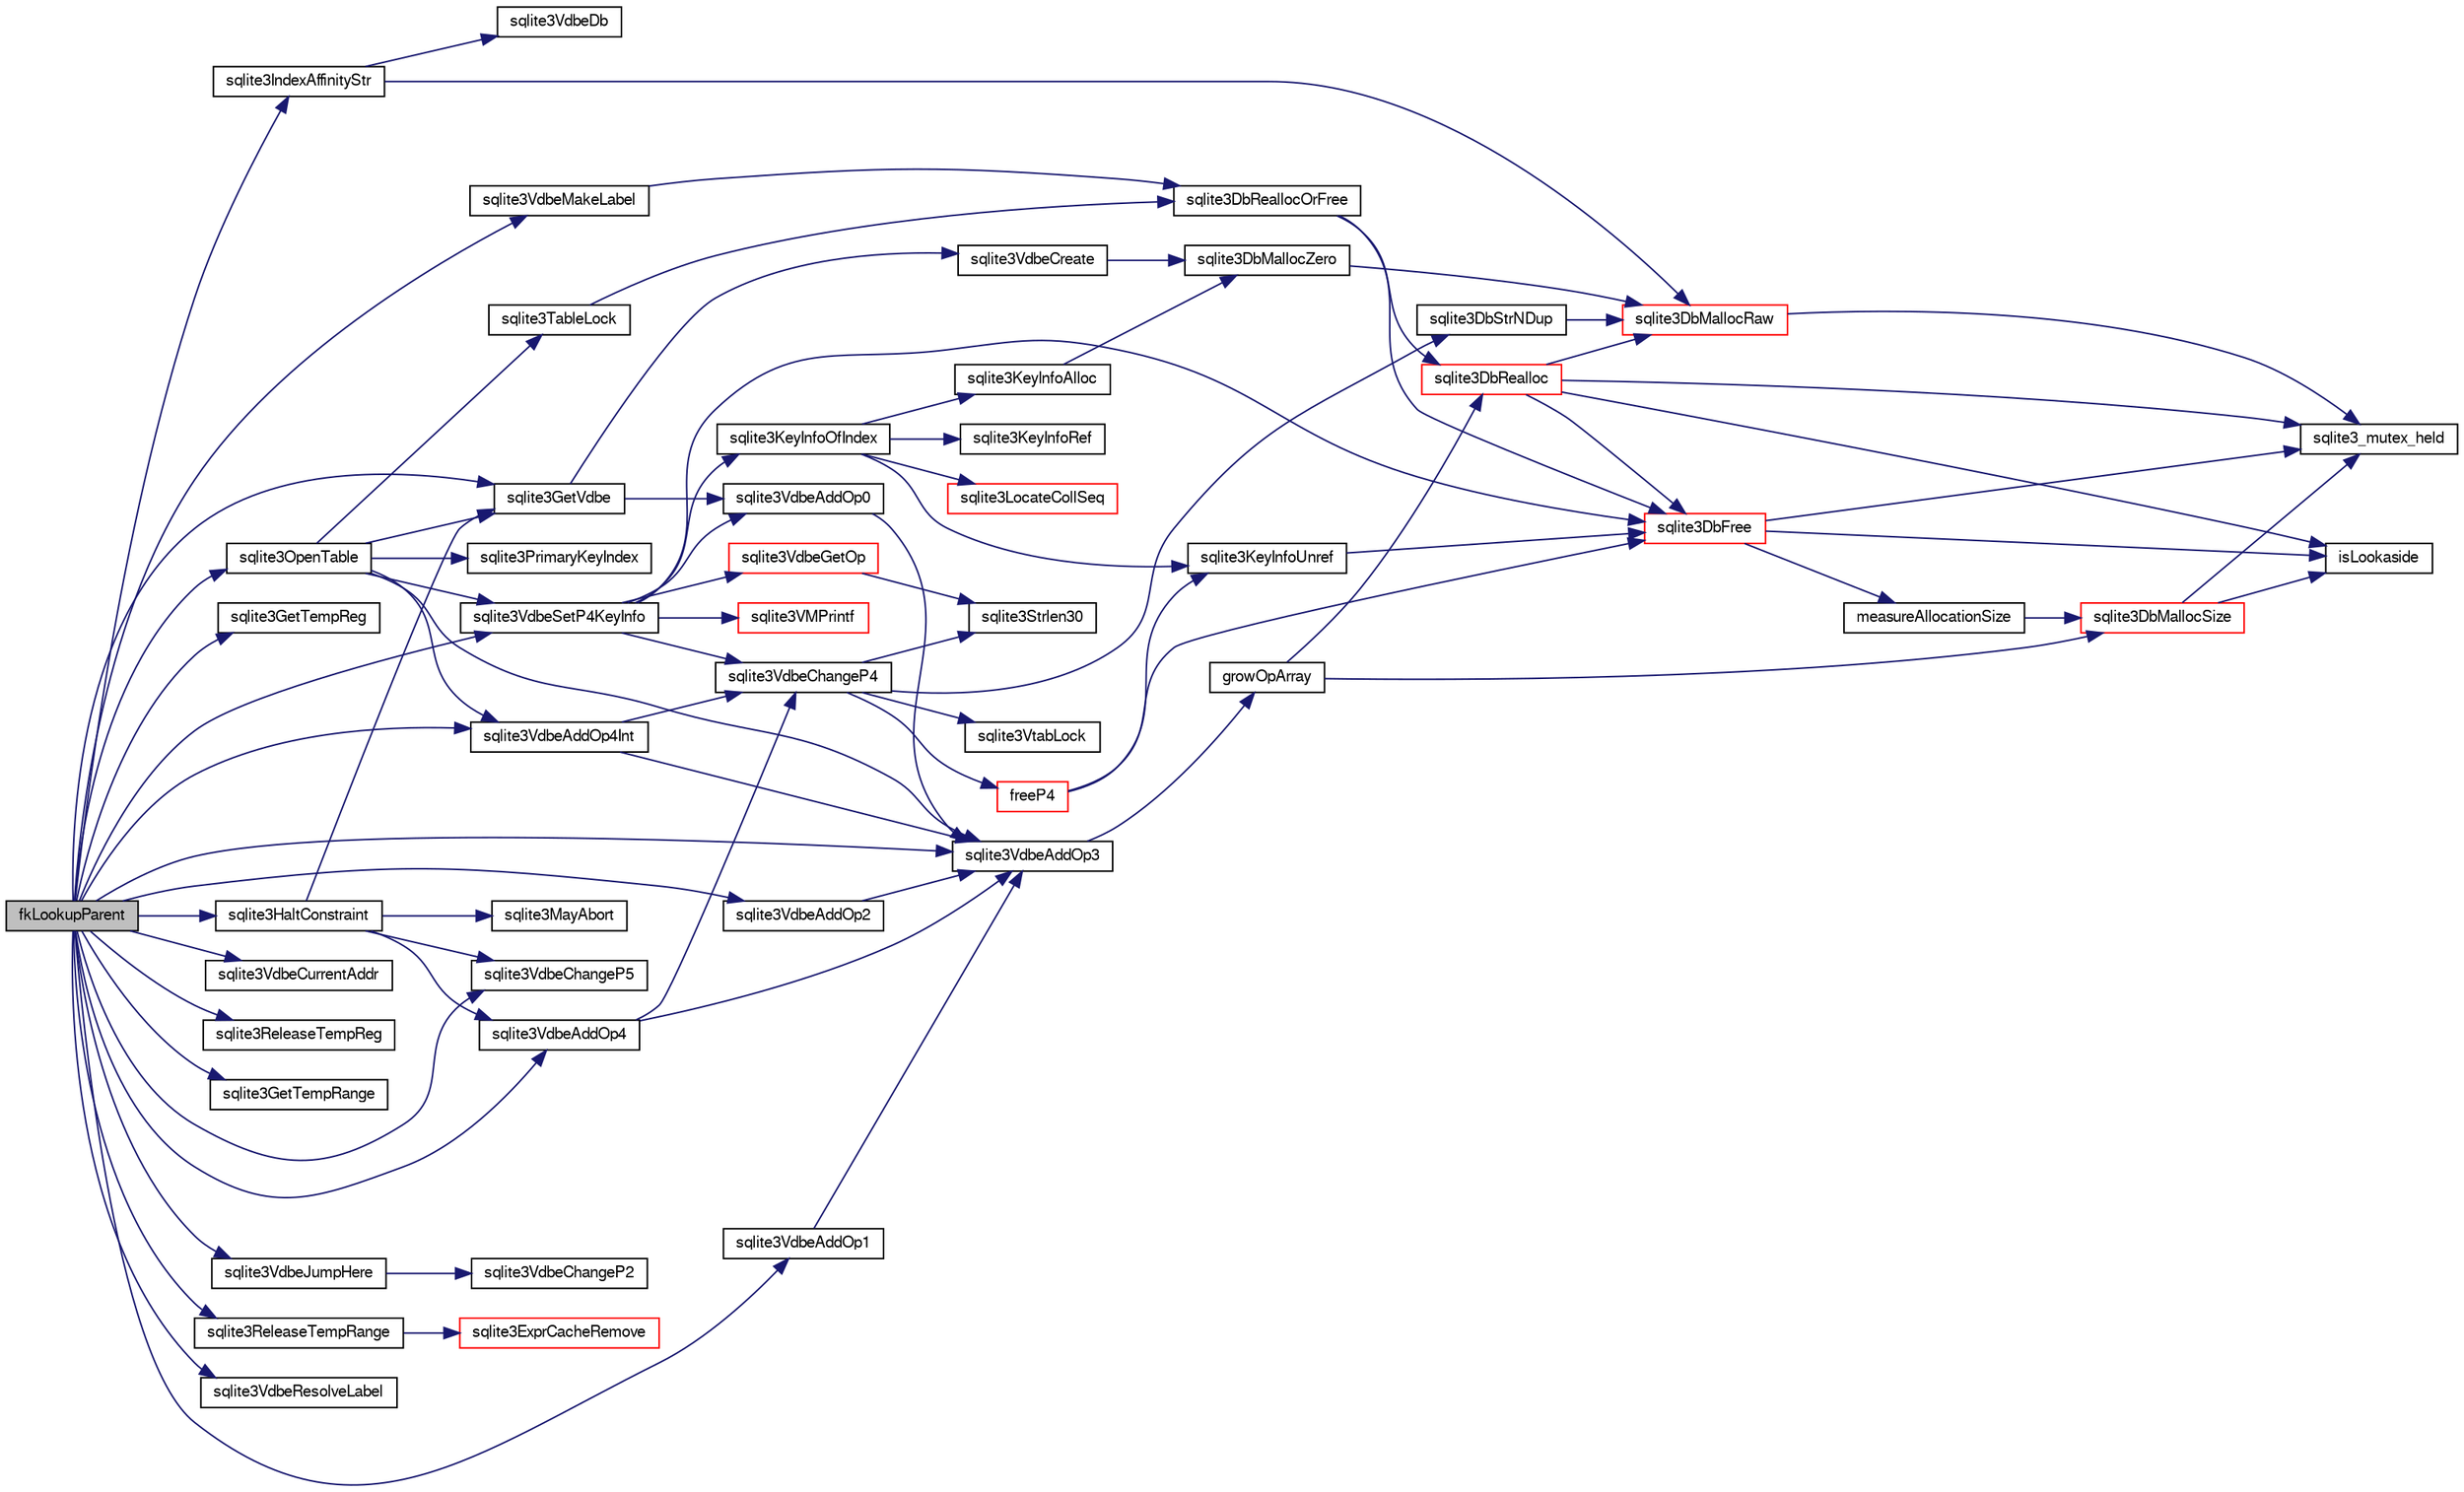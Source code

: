 digraph "fkLookupParent"
{
  edge [fontname="FreeSans",fontsize="10",labelfontname="FreeSans",labelfontsize="10"];
  node [fontname="FreeSans",fontsize="10",shape=record];
  rankdir="LR";
  Node114387 [label="fkLookupParent",height=0.2,width=0.4,color="black", fillcolor="grey75", style="filled", fontcolor="black"];
  Node114387 -> Node114388 [color="midnightblue",fontsize="10",style="solid",fontname="FreeSans"];
  Node114388 [label="sqlite3GetVdbe",height=0.2,width=0.4,color="black", fillcolor="white", style="filled",URL="$sqlite3_8c.html#a76b721dcd00b0587308547594cb6c1f4"];
  Node114388 -> Node114389 [color="midnightblue",fontsize="10",style="solid",fontname="FreeSans"];
  Node114389 [label="sqlite3VdbeCreate",height=0.2,width=0.4,color="black", fillcolor="white", style="filled",URL="$sqlite3_8c.html#a7778fbbc1a7b677f680ce0afc44a88e2"];
  Node114389 -> Node114390 [color="midnightblue",fontsize="10",style="solid",fontname="FreeSans"];
  Node114390 [label="sqlite3DbMallocZero",height=0.2,width=0.4,color="black", fillcolor="white", style="filled",URL="$sqlite3_8c.html#a49cfebac9d6067a03442c92af73f33e4"];
  Node114390 -> Node114391 [color="midnightblue",fontsize="10",style="solid",fontname="FreeSans"];
  Node114391 [label="sqlite3DbMallocRaw",height=0.2,width=0.4,color="red", fillcolor="white", style="filled",URL="$sqlite3_8c.html#abbe8be0cf7175e11ddc3e2218fad924e"];
  Node114391 -> Node114392 [color="midnightblue",fontsize="10",style="solid",fontname="FreeSans"];
  Node114392 [label="sqlite3_mutex_held",height=0.2,width=0.4,color="black", fillcolor="white", style="filled",URL="$sqlite3_8c.html#acf77da68932b6bc163c5e68547ecc3e7"];
  Node114388 -> Node114403 [color="midnightblue",fontsize="10",style="solid",fontname="FreeSans"];
  Node114403 [label="sqlite3VdbeAddOp0",height=0.2,width=0.4,color="black", fillcolor="white", style="filled",URL="$sqlite3_8c.html#a0aefd237fc1d629f3a3d3d454ced408a"];
  Node114403 -> Node114404 [color="midnightblue",fontsize="10",style="solid",fontname="FreeSans"];
  Node114404 [label="sqlite3VdbeAddOp3",height=0.2,width=0.4,color="black", fillcolor="white", style="filled",URL="$sqlite3_8c.html#a29b4560b019211a73e1478cec7468345"];
  Node114404 -> Node114405 [color="midnightblue",fontsize="10",style="solid",fontname="FreeSans"];
  Node114405 [label="growOpArray",height=0.2,width=0.4,color="black", fillcolor="white", style="filled",URL="$sqlite3_8c.html#adb00b9ead01ffe0d757d5a6d0853ada5"];
  Node114405 -> Node114406 [color="midnightblue",fontsize="10",style="solid",fontname="FreeSans"];
  Node114406 [label="sqlite3DbRealloc",height=0.2,width=0.4,color="red", fillcolor="white", style="filled",URL="$sqlite3_8c.html#ae028f4902a9d29bcaf310ff289ee87dc"];
  Node114406 -> Node114392 [color="midnightblue",fontsize="10",style="solid",fontname="FreeSans"];
  Node114406 -> Node114391 [color="midnightblue",fontsize="10",style="solid",fontname="FreeSans"];
  Node114406 -> Node114407 [color="midnightblue",fontsize="10",style="solid",fontname="FreeSans"];
  Node114407 [label="isLookaside",height=0.2,width=0.4,color="black", fillcolor="white", style="filled",URL="$sqlite3_8c.html#a770fa05ff9717b75e16f4d968a77b897"];
  Node114406 -> Node114408 [color="midnightblue",fontsize="10",style="solid",fontname="FreeSans"];
  Node114408 [label="sqlite3DbFree",height=0.2,width=0.4,color="red", fillcolor="white", style="filled",URL="$sqlite3_8c.html#ac70ab821a6607b4a1b909582dc37a069"];
  Node114408 -> Node114392 [color="midnightblue",fontsize="10",style="solid",fontname="FreeSans"];
  Node114408 -> Node114409 [color="midnightblue",fontsize="10",style="solid",fontname="FreeSans"];
  Node114409 [label="measureAllocationSize",height=0.2,width=0.4,color="black", fillcolor="white", style="filled",URL="$sqlite3_8c.html#a45731e644a22fdb756e2b6337224217a"];
  Node114409 -> Node114410 [color="midnightblue",fontsize="10",style="solid",fontname="FreeSans"];
  Node114410 [label="sqlite3DbMallocSize",height=0.2,width=0.4,color="red", fillcolor="white", style="filled",URL="$sqlite3_8c.html#aa397e5a8a03495203a0767abf0a71f86"];
  Node114410 -> Node114392 [color="midnightblue",fontsize="10",style="solid",fontname="FreeSans"];
  Node114410 -> Node114407 [color="midnightblue",fontsize="10",style="solid",fontname="FreeSans"];
  Node114408 -> Node114407 [color="midnightblue",fontsize="10",style="solid",fontname="FreeSans"];
  Node114405 -> Node114410 [color="midnightblue",fontsize="10",style="solid",fontname="FreeSans"];
  Node114387 -> Node114675 [color="midnightblue",fontsize="10",style="solid",fontname="FreeSans"];
  Node114675 [label="sqlite3VdbeMakeLabel",height=0.2,width=0.4,color="black", fillcolor="white", style="filled",URL="$sqlite3_8c.html#acf57ce8fb6f3c634375c019f5ebe66f6"];
  Node114675 -> Node114466 [color="midnightblue",fontsize="10",style="solid",fontname="FreeSans"];
  Node114466 [label="sqlite3DbReallocOrFree",height=0.2,width=0.4,color="black", fillcolor="white", style="filled",URL="$sqlite3_8c.html#a532a9fd62eeb46b61885a0fff075231c"];
  Node114466 -> Node114406 [color="midnightblue",fontsize="10",style="solid",fontname="FreeSans"];
  Node114466 -> Node114408 [color="midnightblue",fontsize="10",style="solid",fontname="FreeSans"];
  Node114387 -> Node114676 [color="midnightblue",fontsize="10",style="solid",fontname="FreeSans"];
  Node114676 [label="sqlite3VdbeAddOp2",height=0.2,width=0.4,color="black", fillcolor="white", style="filled",URL="$sqlite3_8c.html#ae87204d7b069da19e4db0404c6deaae5"];
  Node114676 -> Node114404 [color="midnightblue",fontsize="10",style="solid",fontname="FreeSans"];
  Node114387 -> Node114677 [color="midnightblue",fontsize="10",style="solid",fontname="FreeSans"];
  Node114677 [label="sqlite3GetTempReg",height=0.2,width=0.4,color="black", fillcolor="white", style="filled",URL="$sqlite3_8c.html#ab58586b4abaefcc5df42af9d1e84d8fb"];
  Node114387 -> Node114404 [color="midnightblue",fontsize="10",style="solid",fontname="FreeSans"];
  Node114387 -> Node114678 [color="midnightblue",fontsize="10",style="solid",fontname="FreeSans"];
  Node114678 [label="sqlite3VdbeChangeP5",height=0.2,width=0.4,color="black", fillcolor="white", style="filled",URL="$sqlite3_8c.html#a4dde2e4087eda945511b05d667050740"];
  Node114387 -> Node114679 [color="midnightblue",fontsize="10",style="solid",fontname="FreeSans"];
  Node114679 [label="sqlite3OpenTable",height=0.2,width=0.4,color="black", fillcolor="white", style="filled",URL="$sqlite3_8c.html#aa935d8de28fb95e999736ef792d5a808"];
  Node114679 -> Node114388 [color="midnightblue",fontsize="10",style="solid",fontname="FreeSans"];
  Node114679 -> Node114680 [color="midnightblue",fontsize="10",style="solid",fontname="FreeSans"];
  Node114680 [label="sqlite3TableLock",height=0.2,width=0.4,color="black", fillcolor="white", style="filled",URL="$sqlite3_8c.html#a13be5e81f379c515f270f6f2a3bb63a7"];
  Node114680 -> Node114466 [color="midnightblue",fontsize="10",style="solid",fontname="FreeSans"];
  Node114679 -> Node114681 [color="midnightblue",fontsize="10",style="solid",fontname="FreeSans"];
  Node114681 [label="sqlite3VdbeAddOp4Int",height=0.2,width=0.4,color="black", fillcolor="white", style="filled",URL="$sqlite3_8c.html#afff63410071bb7015a6392d8a7704b43"];
  Node114681 -> Node114404 [color="midnightblue",fontsize="10",style="solid",fontname="FreeSans"];
  Node114681 -> Node114682 [color="midnightblue",fontsize="10",style="solid",fontname="FreeSans"];
  Node114682 [label="sqlite3VdbeChangeP4",height=0.2,width=0.4,color="black", fillcolor="white", style="filled",URL="$sqlite3_8c.html#add0d891a062d044a0c7e6fc072702830"];
  Node114682 -> Node114683 [color="midnightblue",fontsize="10",style="solid",fontname="FreeSans"];
  Node114683 [label="freeP4",height=0.2,width=0.4,color="red", fillcolor="white", style="filled",URL="$sqlite3_8c.html#aa1ec8debef2a9be5fe36a3082fd3e0f9"];
  Node114683 -> Node114408 [color="midnightblue",fontsize="10",style="solid",fontname="FreeSans"];
  Node114683 -> Node114684 [color="midnightblue",fontsize="10",style="solid",fontname="FreeSans"];
  Node114684 [label="sqlite3KeyInfoUnref",height=0.2,width=0.4,color="black", fillcolor="white", style="filled",URL="$sqlite3_8c.html#ac94cc1874ab0865db1dbbefd3886ba4a"];
  Node114684 -> Node114408 [color="midnightblue",fontsize="10",style="solid",fontname="FreeSans"];
  Node114682 -> Node114689 [color="midnightblue",fontsize="10",style="solid",fontname="FreeSans"];
  Node114689 [label="sqlite3VtabLock",height=0.2,width=0.4,color="black", fillcolor="white", style="filled",URL="$sqlite3_8c.html#aa2b6bcc2ba2b313da4b72e6b0d83dea6"];
  Node114682 -> Node114458 [color="midnightblue",fontsize="10",style="solid",fontname="FreeSans"];
  Node114458 [label="sqlite3Strlen30",height=0.2,width=0.4,color="black", fillcolor="white", style="filled",URL="$sqlite3_8c.html#a3dcd80ba41f1a308193dee74857b62a7"];
  Node114682 -> Node114666 [color="midnightblue",fontsize="10",style="solid",fontname="FreeSans"];
  Node114666 [label="sqlite3DbStrNDup",height=0.2,width=0.4,color="black", fillcolor="white", style="filled",URL="$sqlite3_8c.html#a48e8c757f70cba60fe83ce00ad8de713"];
  Node114666 -> Node114391 [color="midnightblue",fontsize="10",style="solid",fontname="FreeSans"];
  Node114679 -> Node114690 [color="midnightblue",fontsize="10",style="solid",fontname="FreeSans"];
  Node114690 [label="sqlite3PrimaryKeyIndex",height=0.2,width=0.4,color="black", fillcolor="white", style="filled",URL="$sqlite3_8c.html#af6edde3fbbd22a22b86ad32677fad95b"];
  Node114679 -> Node114404 [color="midnightblue",fontsize="10",style="solid",fontname="FreeSans"];
  Node114679 -> Node114691 [color="midnightblue",fontsize="10",style="solid",fontname="FreeSans"];
  Node114691 [label="sqlite3VdbeSetP4KeyInfo",height=0.2,width=0.4,color="black", fillcolor="white", style="filled",URL="$sqlite3_8c.html#a342090b36fbf7fdace2a23b8efca030c"];
  Node114691 -> Node114682 [color="midnightblue",fontsize="10",style="solid",fontname="FreeSans"];
  Node114691 -> Node114692 [color="midnightblue",fontsize="10",style="solid",fontname="FreeSans"];
  Node114692 [label="sqlite3KeyInfoOfIndex",height=0.2,width=0.4,color="black", fillcolor="white", style="filled",URL="$sqlite3_8c.html#a7b4298fb8e674075dbe680baae5f451b"];
  Node114692 -> Node114684 [color="midnightblue",fontsize="10",style="solid",fontname="FreeSans"];
  Node114692 -> Node114693 [color="midnightblue",fontsize="10",style="solid",fontname="FreeSans"];
  Node114693 [label="sqlite3KeyInfoAlloc",height=0.2,width=0.4,color="black", fillcolor="white", style="filled",URL="$sqlite3_8c.html#aeb7a31938dad201125fdb79ab98259ba"];
  Node114693 -> Node114390 [color="midnightblue",fontsize="10",style="solid",fontname="FreeSans"];
  Node114692 -> Node114694 [color="midnightblue",fontsize="10",style="solid",fontname="FreeSans"];
  Node114694 [label="sqlite3LocateCollSeq",height=0.2,width=0.4,color="red", fillcolor="white", style="filled",URL="$sqlite3_8c.html#a7dda1703fcf97a8e9a556697976c90af"];
  Node114692 -> Node114712 [color="midnightblue",fontsize="10",style="solid",fontname="FreeSans"];
  Node114712 [label="sqlite3KeyInfoRef",height=0.2,width=0.4,color="black", fillcolor="white", style="filled",URL="$sqlite3_8c.html#a9e5927c098215a56d3c29d4fab6f78cc"];
  Node114691 -> Node114408 [color="midnightblue",fontsize="10",style="solid",fontname="FreeSans"];
  Node114691 -> Node114663 [color="midnightblue",fontsize="10",style="solid",fontname="FreeSans"];
  Node114663 [label="sqlite3VMPrintf",height=0.2,width=0.4,color="red", fillcolor="white", style="filled",URL="$sqlite3_8c.html#a05535d0982ef06fbc2ee8195ebbae689"];
  Node114691 -> Node114403 [color="midnightblue",fontsize="10",style="solid",fontname="FreeSans"];
  Node114691 -> Node114713 [color="midnightblue",fontsize="10",style="solid",fontname="FreeSans"];
  Node114713 [label="sqlite3VdbeGetOp",height=0.2,width=0.4,color="red", fillcolor="white", style="filled",URL="$sqlite3_8c.html#a5ab7282d63d42e66c8d7cb7a9d0c6f74"];
  Node114713 -> Node114458 [color="midnightblue",fontsize="10",style="solid",fontname="FreeSans"];
  Node114387 -> Node114715 [color="midnightblue",fontsize="10",style="solid",fontname="FreeSans"];
  Node114715 [label="sqlite3VdbeJumpHere",height=0.2,width=0.4,color="black", fillcolor="white", style="filled",URL="$sqlite3_8c.html#a95562175c9105ba0abe1d4dc6f8a39d4"];
  Node114715 -> Node114716 [color="midnightblue",fontsize="10",style="solid",fontname="FreeSans"];
  Node114716 [label="sqlite3VdbeChangeP2",height=0.2,width=0.4,color="black", fillcolor="white", style="filled",URL="$sqlite3_8c.html#aaf43838cdd2fd0e5e834e2ef214ab26c"];
  Node114387 -> Node114717 [color="midnightblue",fontsize="10",style="solid",fontname="FreeSans"];
  Node114717 [label="sqlite3VdbeCurrentAddr",height=0.2,width=0.4,color="black", fillcolor="white", style="filled",URL="$sqlite3_8c.html#a5e2bf0933a091bdfd7f0acd86a894889"];
  Node114387 -> Node114718 [color="midnightblue",fontsize="10",style="solid",fontname="FreeSans"];
  Node114718 [label="sqlite3ReleaseTempReg",height=0.2,width=0.4,color="black", fillcolor="white", style="filled",URL="$sqlite3_8c.html#a48d55dce63ac590c3b0fc464abb67ad7"];
  Node114387 -> Node114719 [color="midnightblue",fontsize="10",style="solid",fontname="FreeSans"];
  Node114719 [label="sqlite3GetTempRange",height=0.2,width=0.4,color="black", fillcolor="white", style="filled",URL="$sqlite3_8c.html#a75c8f9ab8d6f3d1dfe6fe777928fba61"];
  Node114387 -> Node114691 [color="midnightblue",fontsize="10",style="solid",fontname="FreeSans"];
  Node114387 -> Node114720 [color="midnightblue",fontsize="10",style="solid",fontname="FreeSans"];
  Node114720 [label="sqlite3VdbeAddOp4",height=0.2,width=0.4,color="black", fillcolor="white", style="filled",URL="$sqlite3_8c.html#a739d7a47b1c11779283b7797ea7e1d4d"];
  Node114720 -> Node114404 [color="midnightblue",fontsize="10",style="solid",fontname="FreeSans"];
  Node114720 -> Node114682 [color="midnightblue",fontsize="10",style="solid",fontname="FreeSans"];
  Node114387 -> Node114721 [color="midnightblue",fontsize="10",style="solid",fontname="FreeSans"];
  Node114721 [label="sqlite3IndexAffinityStr",height=0.2,width=0.4,color="black", fillcolor="white", style="filled",URL="$sqlite3_8c.html#a1bad4570dfd3bcbc2776b3c88c939c59"];
  Node114721 -> Node114722 [color="midnightblue",fontsize="10",style="solid",fontname="FreeSans"];
  Node114722 [label="sqlite3VdbeDb",height=0.2,width=0.4,color="black", fillcolor="white", style="filled",URL="$sqlite3_8c.html#a6cb1b36e2823fc3eff25dc162f71f28b"];
  Node114721 -> Node114391 [color="midnightblue",fontsize="10",style="solid",fontname="FreeSans"];
  Node114387 -> Node114681 [color="midnightblue",fontsize="10",style="solid",fontname="FreeSans"];
  Node114387 -> Node114723 [color="midnightblue",fontsize="10",style="solid",fontname="FreeSans"];
  Node114723 [label="sqlite3ReleaseTempRange",height=0.2,width=0.4,color="black", fillcolor="white", style="filled",URL="$sqlite3_8c.html#ac6e5c116ee77134890c274aeeef6196d"];
  Node114723 -> Node114724 [color="midnightblue",fontsize="10",style="solid",fontname="FreeSans"];
  Node114724 [label="sqlite3ExprCacheRemove",height=0.2,width=0.4,color="red", fillcolor="white", style="filled",URL="$sqlite3_8c.html#a8b53d9568d9b40b6fc39428b3a19bc5d"];
  Node114387 -> Node114726 [color="midnightblue",fontsize="10",style="solid",fontname="FreeSans"];
  Node114726 [label="sqlite3HaltConstraint",height=0.2,width=0.4,color="black", fillcolor="white", style="filled",URL="$sqlite3_8c.html#a1d9375ff5f2bf176b6f08662ebca50bd"];
  Node114726 -> Node114388 [color="midnightblue",fontsize="10",style="solid",fontname="FreeSans"];
  Node114726 -> Node114727 [color="midnightblue",fontsize="10",style="solid",fontname="FreeSans"];
  Node114727 [label="sqlite3MayAbort",height=0.2,width=0.4,color="black", fillcolor="white", style="filled",URL="$sqlite3_8c.html#a700db222a53c596ad5a0aef2c07a12ef"];
  Node114726 -> Node114720 [color="midnightblue",fontsize="10",style="solid",fontname="FreeSans"];
  Node114726 -> Node114678 [color="midnightblue",fontsize="10",style="solid",fontname="FreeSans"];
  Node114387 -> Node114728 [color="midnightblue",fontsize="10",style="solid",fontname="FreeSans"];
  Node114728 [label="sqlite3VdbeResolveLabel",height=0.2,width=0.4,color="black", fillcolor="white", style="filled",URL="$sqlite3_8c.html#a0a86f82356e392d9a84a008559c1aeeb"];
  Node114387 -> Node114729 [color="midnightblue",fontsize="10",style="solid",fontname="FreeSans"];
  Node114729 [label="sqlite3VdbeAddOp1",height=0.2,width=0.4,color="black", fillcolor="white", style="filled",URL="$sqlite3_8c.html#a6207112b1851d7e7d76e887ef6d72d5a"];
  Node114729 -> Node114404 [color="midnightblue",fontsize="10",style="solid",fontname="FreeSans"];
}
